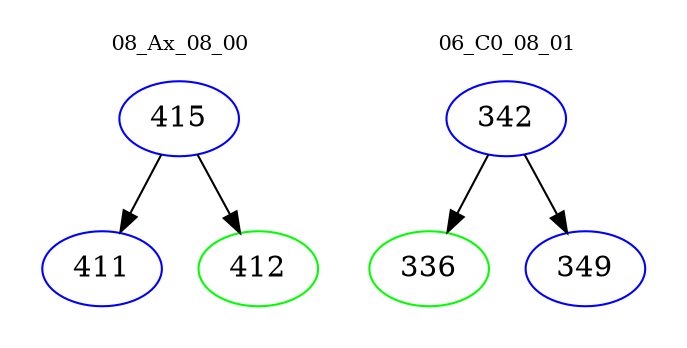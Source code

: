 digraph{
subgraph cluster_0 {
color = white
label = "08_Ax_08_00";
fontsize=10;
T0_415 [label="415", color="blue"]
T0_415 -> T0_411 [color="black"]
T0_411 [label="411", color="blue"]
T0_415 -> T0_412 [color="black"]
T0_412 [label="412", color="green"]
}
subgraph cluster_1 {
color = white
label = "06_C0_08_01";
fontsize=10;
T1_342 [label="342", color="blue"]
T1_342 -> T1_336 [color="black"]
T1_336 [label="336", color="green"]
T1_342 -> T1_349 [color="black"]
T1_349 [label="349", color="blue"]
}
}
